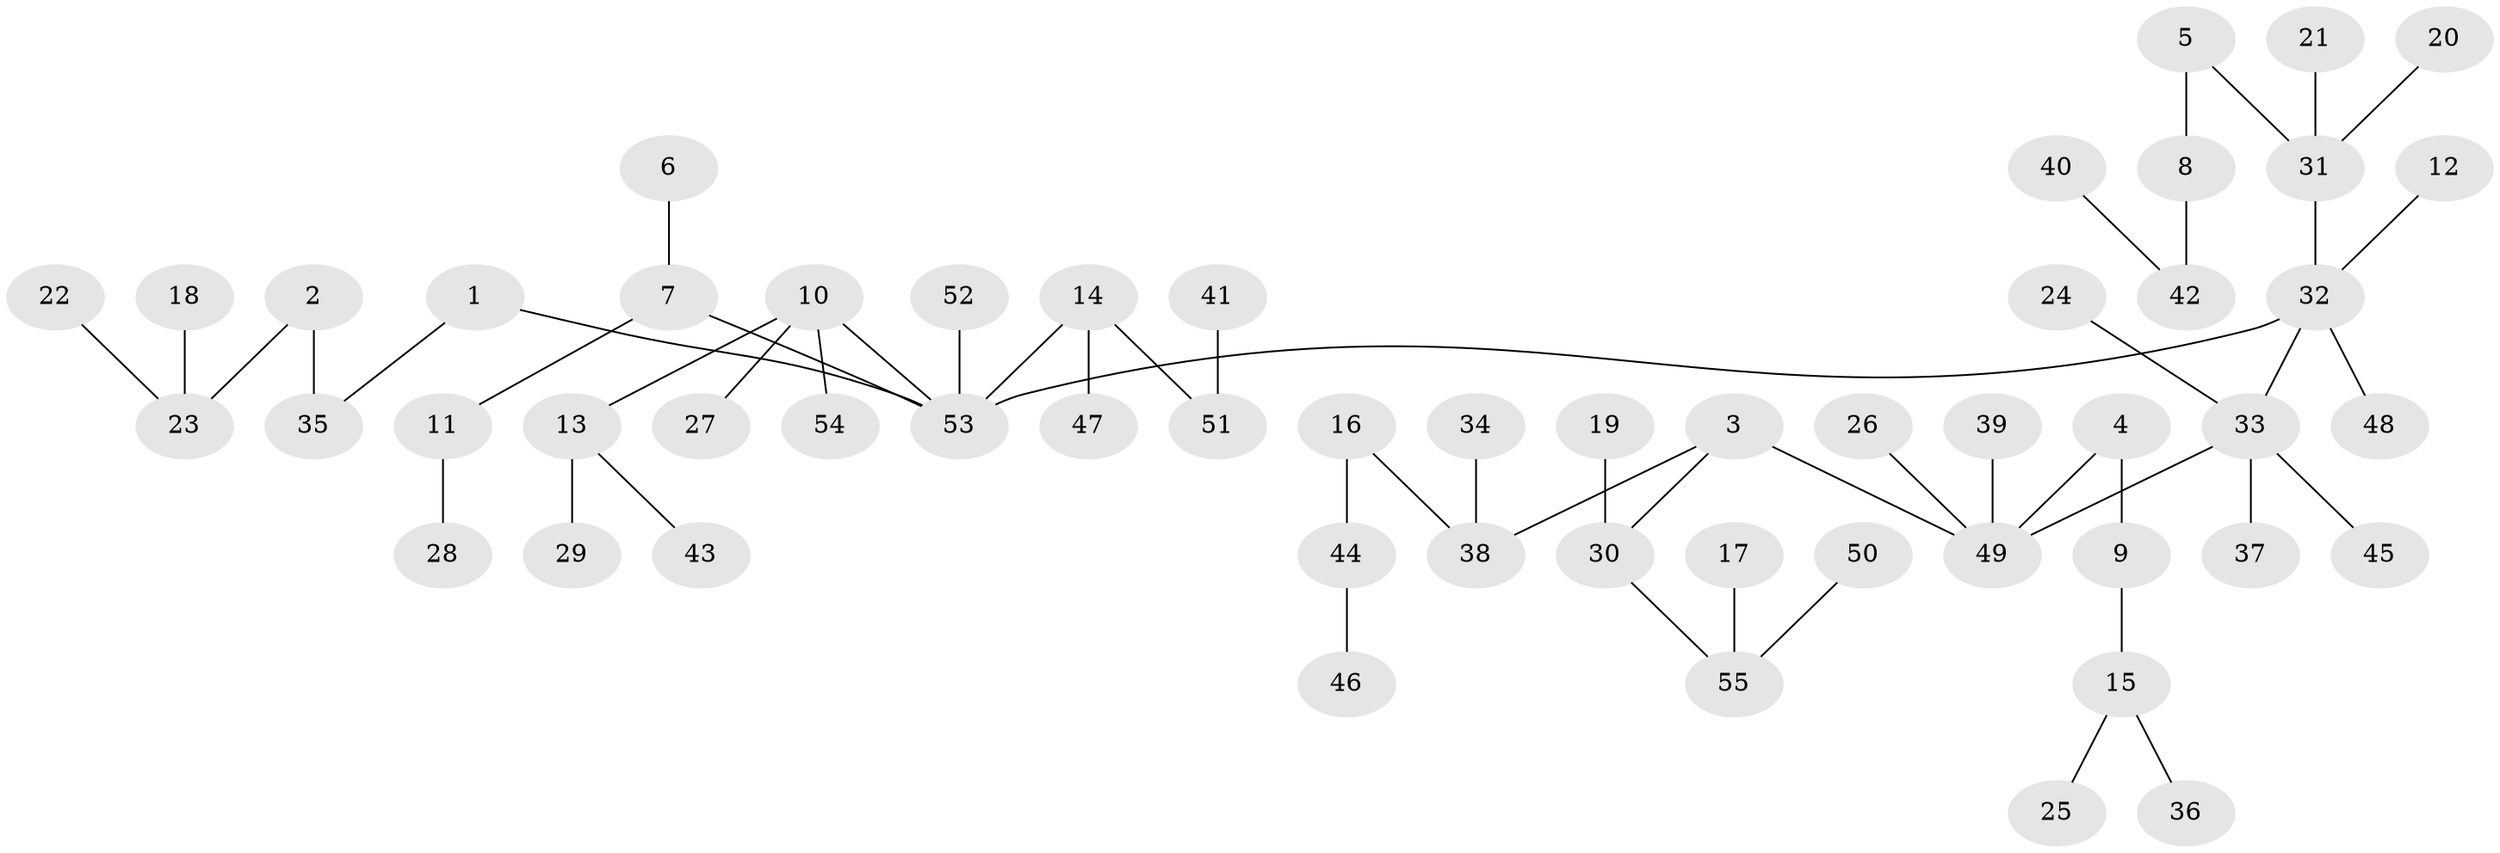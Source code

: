 // original degree distribution, {8: 0.009174311926605505, 7: 0.009174311926605505, 6: 0.01834862385321101, 2: 0.29357798165137616, 4: 0.07339449541284404, 5: 0.009174311926605505, 3: 0.11009174311926606, 1: 0.47706422018348627}
// Generated by graph-tools (version 1.1) at 2025/02/03/09/25 03:02:24]
// undirected, 55 vertices, 54 edges
graph export_dot {
graph [start="1"]
  node [color=gray90,style=filled];
  1;
  2;
  3;
  4;
  5;
  6;
  7;
  8;
  9;
  10;
  11;
  12;
  13;
  14;
  15;
  16;
  17;
  18;
  19;
  20;
  21;
  22;
  23;
  24;
  25;
  26;
  27;
  28;
  29;
  30;
  31;
  32;
  33;
  34;
  35;
  36;
  37;
  38;
  39;
  40;
  41;
  42;
  43;
  44;
  45;
  46;
  47;
  48;
  49;
  50;
  51;
  52;
  53;
  54;
  55;
  1 -- 35 [weight=1.0];
  1 -- 53 [weight=1.0];
  2 -- 23 [weight=1.0];
  2 -- 35 [weight=1.0];
  3 -- 30 [weight=1.0];
  3 -- 38 [weight=1.0];
  3 -- 49 [weight=1.0];
  4 -- 9 [weight=1.0];
  4 -- 49 [weight=1.0];
  5 -- 8 [weight=1.0];
  5 -- 31 [weight=1.0];
  6 -- 7 [weight=1.0];
  7 -- 11 [weight=1.0];
  7 -- 53 [weight=1.0];
  8 -- 42 [weight=1.0];
  9 -- 15 [weight=1.0];
  10 -- 13 [weight=1.0];
  10 -- 27 [weight=1.0];
  10 -- 53 [weight=1.0];
  10 -- 54 [weight=1.0];
  11 -- 28 [weight=1.0];
  12 -- 32 [weight=1.0];
  13 -- 29 [weight=1.0];
  13 -- 43 [weight=1.0];
  14 -- 47 [weight=1.0];
  14 -- 51 [weight=1.0];
  14 -- 53 [weight=1.0];
  15 -- 25 [weight=1.0];
  15 -- 36 [weight=1.0];
  16 -- 38 [weight=1.0];
  16 -- 44 [weight=1.0];
  17 -- 55 [weight=1.0];
  18 -- 23 [weight=1.0];
  19 -- 30 [weight=1.0];
  20 -- 31 [weight=1.0];
  21 -- 31 [weight=1.0];
  22 -- 23 [weight=1.0];
  24 -- 33 [weight=1.0];
  26 -- 49 [weight=1.0];
  30 -- 55 [weight=1.0];
  31 -- 32 [weight=1.0];
  32 -- 33 [weight=1.0];
  32 -- 48 [weight=1.0];
  32 -- 53 [weight=1.0];
  33 -- 37 [weight=1.0];
  33 -- 45 [weight=1.0];
  33 -- 49 [weight=1.0];
  34 -- 38 [weight=1.0];
  39 -- 49 [weight=1.0];
  40 -- 42 [weight=1.0];
  41 -- 51 [weight=1.0];
  44 -- 46 [weight=1.0];
  50 -- 55 [weight=1.0];
  52 -- 53 [weight=1.0];
}
